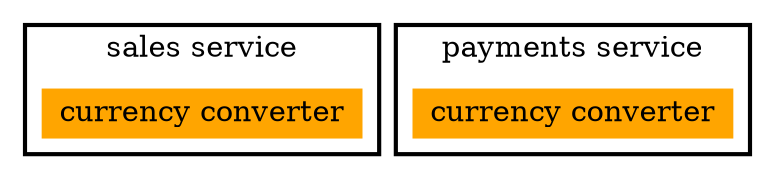 // Two services that each contain a currency converter library.

digraph Before {
  bgcolor = transparent

	subgraph cluster_0 {
		node [style=filled,color=orange,height=0.1];
		a0 [shape=rect,label="currency converter"];
		label = "sales service";
    style=filled;
    color=black;
    fillcolor=white;
    penwidth=2;
	}

	subgraph cluster_1 {
		node [style=filled,color=orange,height=0.1];
		b0 [shape=rect,label="currency converter"];
		label = "payments service";
    style=filled;
    color=black;
    fillcolor=white;
    penwidth=2;
	}
}
